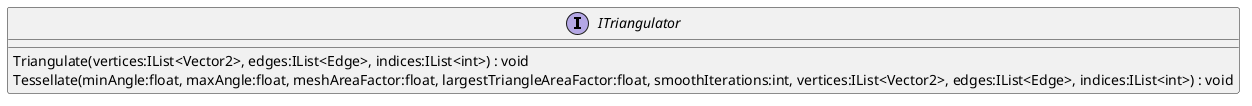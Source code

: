 @startuml
interface ITriangulator {
    Triangulate(vertices:IList<Vector2>, edges:IList<Edge>, indices:IList<int>) : void
    Tessellate(minAngle:float, maxAngle:float, meshAreaFactor:float, largestTriangleAreaFactor:float, smoothIterations:int, vertices:IList<Vector2>, edges:IList<Edge>, indices:IList<int>) : void
}
@enduml
